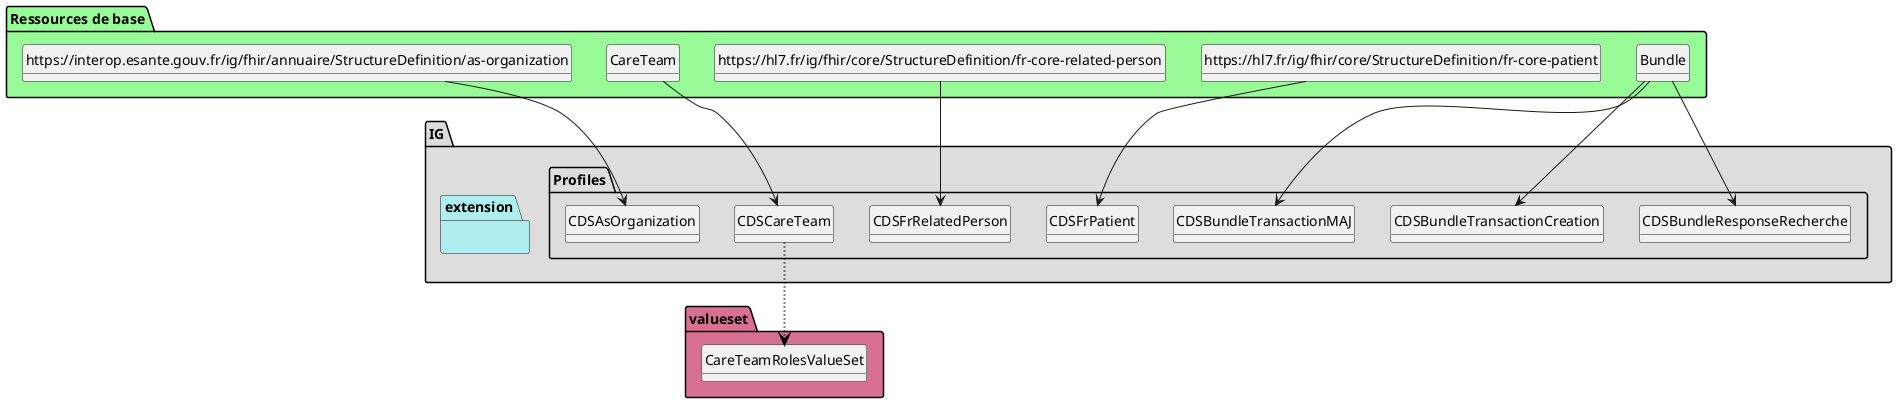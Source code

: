 @startuml
set namespaceSeparator ?
hide circle
hide class fields

package IG #DDDDDD{

     package Profiles #DDDDDD{

        class CDSBundleResponseRecherche{

             Bundle.type => [None..None]
             Bundle.entry => [None..None]
             Bundle.entry:careTeam => [0..*]
             Bundle.entry:careTeam.resource => [1..None]
             Bundle.entry:careTeam.search.mode => [None..None]
             Bundle.entry:careTeam.request => [None..0]
             Bundle.entry:careTeam.response => [None..0]
             Bundle.entry:patient => [0..*]
             Bundle.entry:patient.resource => [1..None]
             Bundle.entry:patient.search.mode => [None..None]
             Bundle.entry:patient.request => [None..0]
             Bundle.entry:patient.response => [None..0]
             Bundle.entry:relatedPerson => [0..*]
             Bundle.entry:relatedPerson.resource => [1..None]
             Bundle.entry:relatedPerson.search.mode => [None..None]
             Bundle.entry:relatedPerson.request => [None..0]
             Bundle.entry:relatedPerson.response => [None..0]
             Bundle.entry:organization => [0..*]
             Bundle.entry:organization.resource => [1..None]
             Bundle.entry:organization.search.mode => [None..None]
             Bundle.entry:organization.request => [None..0]
             Bundle.entry:organization.response => [None..0]
             Bundle.entry:practitionerRoleOrg => [0..*]
             Bundle.entry:practitionerRoleOrg.resource => [1..None]
             Bundle.entry:practitionerRoleOrg.search.mode => [None..None]
             Bundle.entry:practitionerRoleOrg.request => [None..0]
             Bundle.entry:practitionerRoleOrg.response => [None..0]
             Bundle.entry:practitionerPro => [0..*]
             Bundle.entry:practitionerPro.resource => [1..None]
             Bundle.entry:practitionerPro.search.mode => [None..None]
             Bundle.entry:practitionerPro.request => [None..0]
             Bundle.entry:practitionerPro.response => [None..0]
        } 

        class CDSBundleTransactionCreation{

             Bundle.type => [None..None]
             Bundle.entry => [2..None]
             Bundle.entry:careTeam => [1..1]
             Bundle.entry:careTeam.resource => [1..None]
             Bundle.entry:careTeam.request.method => [None..None]
             Bundle.entry:careTeam.response => [None..0]
             Bundle.entry:patient => [1..1]
             Bundle.entry:patient.resource => [1..None]
             Bundle.entry:patient.request.method => [None..None]
             Bundle.entry:patient.response => [None..0]
             Bundle.entry:relatedPerson => [0..*]
             Bundle.entry:relatedPerson.resource => [1..None]
             Bundle.entry:relatedPerson.request.method => [None..None]
             Bundle.entry:relatedPerson.response => [None..0]
             Bundle.entry:organization => [0..*]
             Bundle.entry:organization.resource => [1..None]
             Bundle.entry:organization.request.method => [None..None]
             Bundle.entry:organization.response => [None..0]
             Bundle.entry:practitionerRoleOrg => [0..*]
             Bundle.entry:practitionerRoleOrg.resource => [1..None]
             Bundle.entry:practitionerRoleOrg.request.method => [None..None]
             Bundle.entry:practitionerRoleOrg.response => [None..0]
             Bundle.entry:practitionerPro => [0..*]
             Bundle.entry:practitionerPro.resource => [1..None]
             Bundle.entry:practitionerPro.request.method => [None..None]
             Bundle.entry:practitionerPro.response => [None..0]
        } 

        class CDSBundleTransactionMAJ{

             Bundle.type => [None..None]
             Bundle.entry => [1..None]
             Bundle.entry:careTeam => [0..*]
             Bundle.entry:careTeam.resource => [1..None]
             Bundle.entry:careTeam.request.method => [None..None]
             Bundle.entry:careTeam.response => [None..0]
             Bundle.entry:patient => [0..*]
             Bundle.entry:patient.resource => [1..None]
             Bundle.entry:patient.request.method => [None..None]
             Bundle.entry:patient.response => [None..0]
             Bundle.entry:relatedPerson => [0..*]
             Bundle.entry:relatedPerson.resource => [1..None]
             Bundle.entry:relatedPerson.request.method => [None..None]
             Bundle.entry:relatedPerson.response => [None..0]
             Bundle.entry:organization => [0..*]
             Bundle.entry:organization.resource => [1..None]
             Bundle.entry:organization.request.method => [None..None]
             Bundle.entry:organization.response => [None..0]
             Bundle.entry:practitionerRoleOrg => [0..*]
             Bundle.entry:practitionerRoleOrg.resource => [1..None]
             Bundle.entry:practitionerRoleOrg.request.method => [None..None]
             Bundle.entry:practitionerRoleOrg.response => [None..0]
             Bundle.entry:practitionerPro => [0..*]
             Bundle.entry:practitionerPro.resource => [1..None]
             Bundle.entry:practitionerPro.request.method => [None..None]
             Bundle.entry:practitionerPro.response => [None..0]
        } 

        class CDSFrPatient{

             Patient.meta => [None..None]
             Patient.identifier => [1..None]
             Patient.telecom => [1..None]
             Patient.address => [1..None]
        } 

        class CDSFrRelatedPerson{

             RelatedPerson.identifier => [None..None]
             RelatedPerson.patient => [None..None]
             RelatedPerson.relationship => [1..None]
             RelatedPerson.relationship:Role => [1..None]
             RelatedPerson.relationship:RelationType => [None..1]
             RelatedPerson.name => [1..1]
             RelatedPerson.name.family => [1..None]
             RelatedPerson.name.given => [None..1]
             RelatedPerson.telecom => [1..None]
        } 

        class CDSCareTeam{

             CareTeam.meta => [1..None]
             CareTeam.meta.lastUpdated => [None..None]
             CareTeam.identifier => [1..1]
             CareTeam.identifier.value => [1..None]
             CareTeam.status => [1..None]
             CareTeam.category => [None..None]
             CareTeam.name => [1..None]
             CareTeam.subject => [1..None]
             CareTeam.encounter => [None..None]
             CareTeam.period => [1..None]
             CareTeam.period.start => [1..None]
             CareTeam.period.end => [None..None]
             CareTeam.participant => [None..None]
             CareTeam.participant.role => [None..None]
             CareTeam.participant.member => [1..None]
             CareTeam.participant.period => [None..None]
             CareTeam.participant.period.start => [1..None]
             CareTeam.managingOrganization => [None..None]
             CareTeam.telecom => [None..None]
             CareTeam.note => [None..None]
        } 

        class CDSAsOrganization{

             Organization.identifier:identifierOI => [0..1]
             Organization.identifier:identifierOI.type => [1..None]
             Organization.identifier:identifierOI.system => [None..None]
             Organization.partOf => [None..None]
         }

     }
     package extension #paleturquoise {


         }
     }
     package valueset #PaleVioletRed{

        class CareTeamRolesValueSet  

     CDSCareTeam -[#black,dotted,thickness=2]-> CareTeamRolesValueSet
       }

package "Ressources de base" #palegreen {

 class "Bundle" as  class94c51f19c37f96ed231f5a0ae512b2a8 

    class94c51f19c37f96ed231f5a0ae512b2a8 --> CDSBundleResponseRecherche

 class "Bundle" as  class94c51f19c37f96ed231f5a0ae512b2a8 

    class94c51f19c37f96ed231f5a0ae512b2a8 --> CDSBundleTransactionCreation

 class "Bundle" as  class94c51f19c37f96ed231f5a0ae512b2a8 

    class94c51f19c37f96ed231f5a0ae512b2a8 --> CDSBundleTransactionMAJ

 class "https://hl7.fr/ig/fhir/core/StructureDefinition/fr-core-patient" as  classcb72a5551de902d7716887df67489a97 

    classcb72a5551de902d7716887df67489a97 --> CDSFrPatient

 class "https://hl7.fr/ig/fhir/core/StructureDefinition/fr-core-related-person" as  class73d64d75d9b8829a511eb36c46458829 

    class73d64d75d9b8829a511eb36c46458829 --> CDSFrRelatedPerson

 class "CareTeam" as  class99bade88e2b9cdcc23b2ec3bcc841176 

    class99bade88e2b9cdcc23b2ec3bcc841176 --> CDSCareTeam

 class "https://interop.esante.gouv.fr/ig/fhir/annuaire/StructureDefinition/as-organization" as  class02104d9d29574b85b8bdd491de969f0d 

    class02104d9d29574b85b8bdd491de969f0d --> CDSAsOrganization
}
@enduml